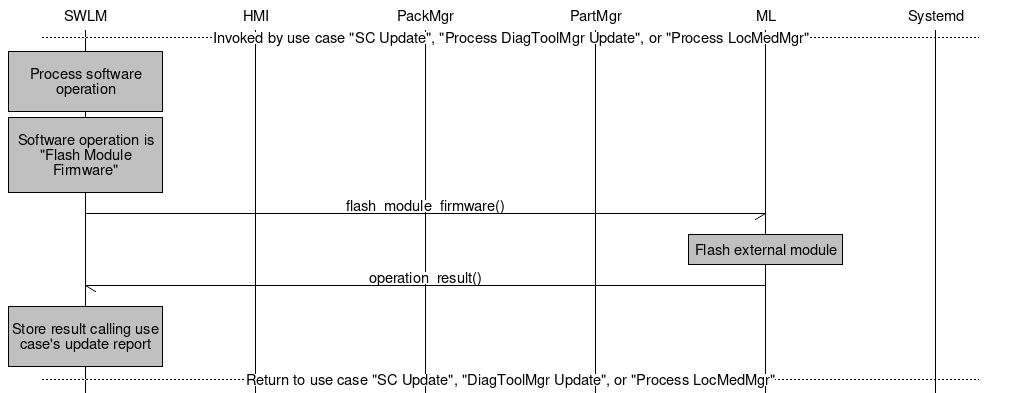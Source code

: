 #
#
# Sequence diagram description
#
# The sequence diagram description below is translated to
# a PNG image by mscgen (http://www.mcternan.me.uk/mscgen/)
# 
# Recompile updated diagrams to a png image with:
#  
#   mscgen -T png swm.msc
#

msc {
  width="1024";
  "SWLM", "HMI", "PackMgr", "PartMgr", "ML", "Systemd";
  --- [ label="Invoked by use case \"SC Update\", \"Process DiagToolMgr Update\", or \"Process LocMedMgr\""];
  "SWLM" box "SWLM" [ textbgcolour="silver", label = "\nProcess software operation\n" ];
  "SWLM" box "SWLM" [  textbgcolour="silver", label = "\nSoftware operation is \"Flash Module Firmware\"\n" ];
  "SWLM" -> "ML" [ label = "flash_module_firmware()" ];
  "ML" box "ML" [ textbgcolour="silver", label = "Flash external module" ];
  "ML" -> "SWLM" [ label = "operation_result()" ];
  "SWLM" box "SWLM" [  textbgcolour="silver", label = "\nStore result calling use case's update report\n" ];
  --- [ label = "Return to use case \"SC Update\", \"DiagToolMgr Update\", or \"Process LocMedMgr\""];
}
